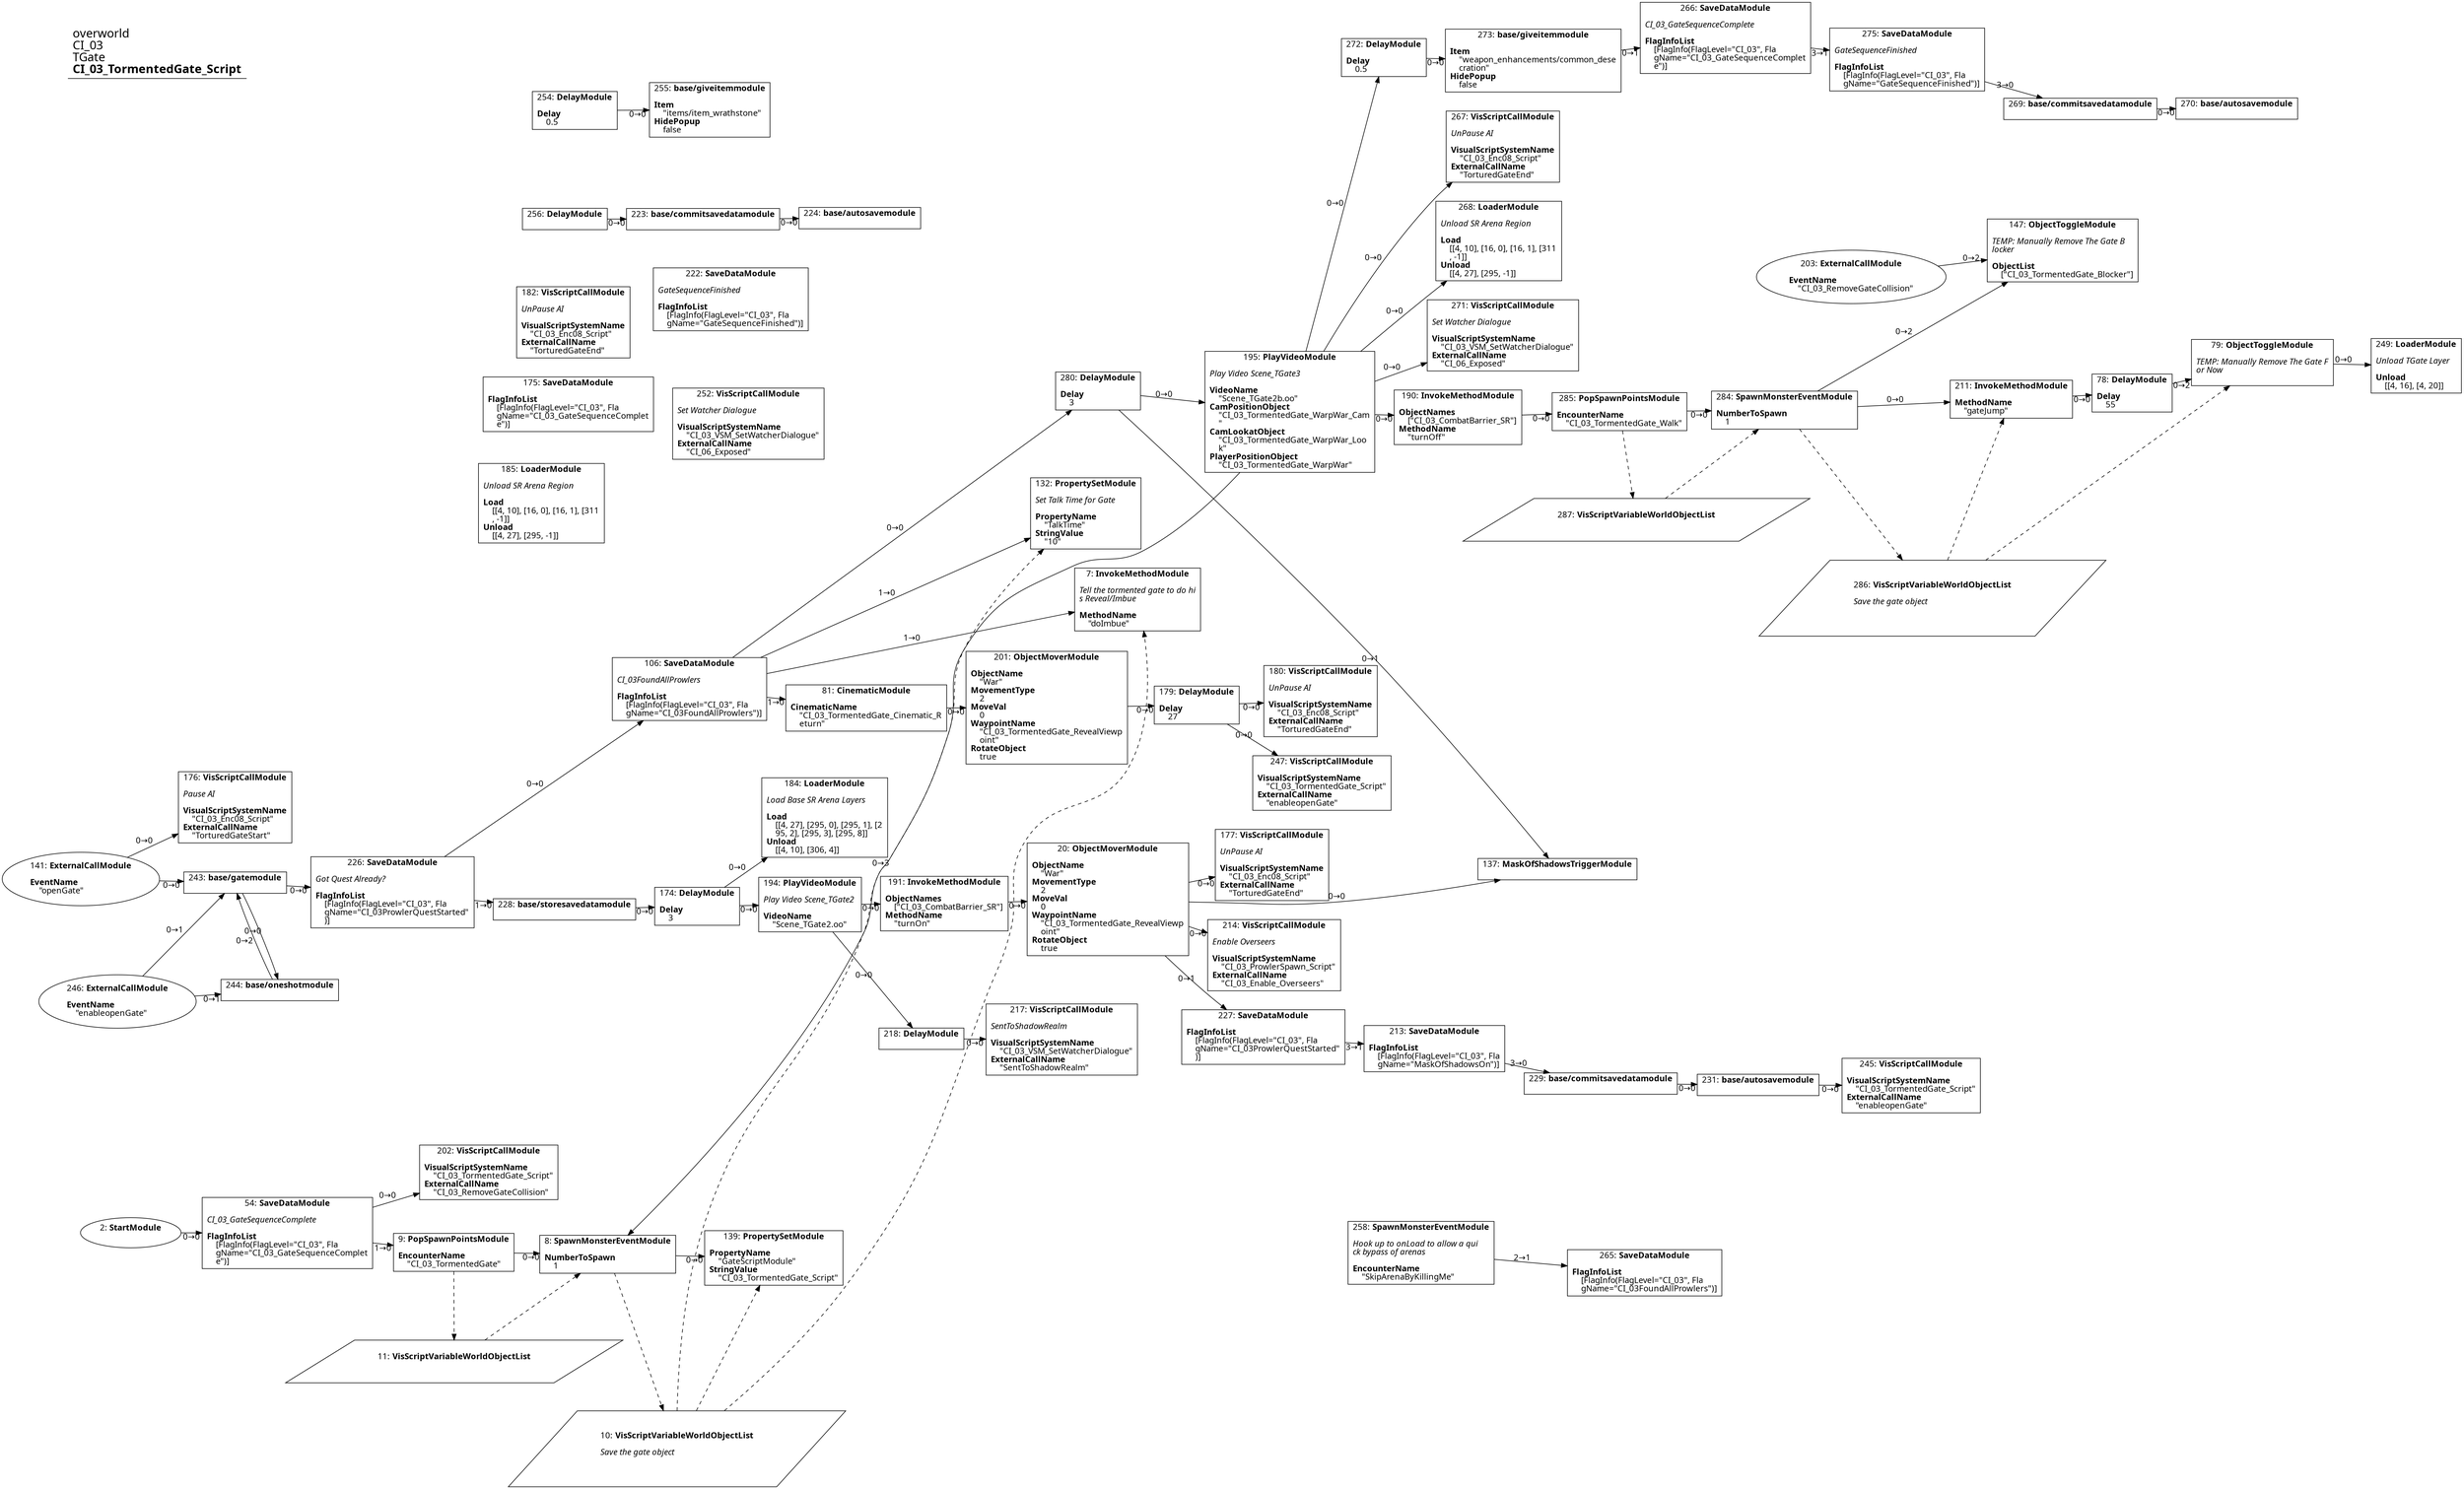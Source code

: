 digraph {
    layout = fdp;
    overlap = prism;
    sep = "+16";
    splines = spline;

    node [ shape = box ];

    graph [ fontname = "Segoe UI" ];
    node [ fontname = "Segoe UI" ];
    edge [ fontname = "Segoe UI" ];

    2 [ label = <2: <b>StartModule</b><br/><br/>> ];
    2 [ shape = oval ]
    2 [ pos = "-0.377,-0.048!" ];
    2 -> 54 [ label = "0→0" ];

    7 [ label = <7: <b>InvokeMethodModule</b><br/><br/><i>Tell the tormented gate to do hi<br align="left"/>s Reveal/Imbue<br align="left"/></i><br align="left"/><b>MethodName</b><br align="left"/>    &quot;doImbue&quot;<br align="left"/>> ];
    7 [ pos = "1.1630001,0.961!" ];
    10 -> 7 [ style = dashed ];

    8 [ label = <8: <b>SpawnMonsterEventModule</b><br/><br/><b>NumberToSpawn</b><br align="left"/>    1<br align="left"/>> ];
    8 [ pos = "0.305,-0.071!" ];
    8 -> 139 [ label = "0→0" ];
    8 -> 10 [ style = dashed ];
    11 -> 8 [ style = dashed ];

    9 [ label = <9: <b>PopSpawnPointsModule</b><br/><br/><b>EncounterName</b><br align="left"/>    &quot;CI_03_TormentedGate&quot;<br align="left"/>> ];
    9 [ pos = "0.024,-0.071!" ];
    9 -> 8 [ label = "0→0" ];
    9 -> 11 [ style = dashed ];

    10 [ label = <10: <b>VisScriptVariableWorldObjectList</b><br/><br/><i>Save the gate object<br align="left"/></i><br align="left"/>> ];
    10 [ shape = parallelogram ]
    10 [ pos = "0.46300003,-0.377!" ];

    11 [ label = <11: <b>VisScriptVariableWorldObjectList</b><br/><br/>> ];
    11 [ shape = parallelogram ]
    11 [ pos = "0.062000003,-0.245!" ];

    20 [ label = <20: <b>ObjectMoverModule</b><br/><br/><b>ObjectName</b><br align="left"/>    &quot;War&quot;<br align="left"/><b>MovementType</b><br align="left"/>    2<br align="left"/><b>MoveVal</b><br align="left"/>    0<br align="left"/><b>WaypointName</b><br align="left"/>    &quot;CI_03_TormentedGate_RevealViewp<br align="left"/>    oint&quot;<br align="left"/><b>RotateObject</b><br align="left"/>    true<br align="left"/>> ];
    20 [ pos = "1.0450001,0.47800002!" ];
    20 -> 177 [ label = "0→0" ];
    20 -> 137 [ label = "0→0" ];
    20 -> 214 [ label = "0→0" ];
    20 -> 227 [ label = "0→1" ];

    54 [ label = <54: <b>SaveDataModule</b><br/><br/><i>CI_03_GateSequenceComplete<br align="left"/></i><br align="left"/><b>FlagInfoList</b><br align="left"/>    [FlagInfo(FlagLevel=&quot;CI_03&quot;, Fla<br align="left"/>    gName=&quot;CI_03_GateSequenceComplet<br align="left"/>    e&quot;)]<br align="left"/>> ];
    54 [ pos = "-0.179,-0.048!" ];
    54 -> 9 [ label = "1→0" ];
    54 -> 202 [ label = "0→0" ];

    78 [ label = <78: <b>DelayModule</b><br/><br/><b>Delay</b><br align="left"/>    55<br align="left"/>> ];
    78 [ pos = "2.719,1.296!" ];
    78 -> 79 [ label = "0→2" ];

    79 [ label = <79: <b>ObjectToggleModule</b><br/><br/><i>TEMP: Manually Remove The Gate F<br align="left"/>or Now<br align="left"/></i><br align="left"/>> ];
    79 [ pos = "2.9190001,1.342!" ];
    79 -> 249 [ label = "0→0" ];
    286 -> 79 [ style = dashed ];

    81 [ label = <81: <b>CinematicModule</b><br/><br/><b>CinematicName</b><br align="left"/>    &quot;CI_03_TormentedGate_Cinematic_R<br align="left"/>    eturn&quot;<br align="left"/>> ];
    81 [ pos = "0.846,0.78800005!" ];
    81 -> 201 [ label = "0→0" ];

    106 [ label = <106: <b>SaveDataModule</b><br/><br/><i>CI_03FoundAllProwlers<br align="left"/></i><br align="left"/><b>FlagInfoList</b><br align="left"/>    [FlagInfo(FlagLevel=&quot;CI_03&quot;, Fla<br align="left"/>    gName=&quot;CI_03FoundAllProwlers&quot;)]<br align="left"/>> ];
    106 [ pos = "0.63000005,0.81100005!" ];
    106 -> 81 [ label = "1→0" ];
    106 -> 7 [ label = "1→0" ];
    106 -> 132 [ label = "1→0" ];
    106 -> 280 [ label = "0→0" ];

    132 [ label = <132: <b>PropertySetModule</b><br/><br/><i>Set Talk Time for Gate<br align="left"/></i><br align="left"/><b>PropertyName</b><br align="left"/>    &quot;TalkTime&quot;<br align="left"/><b>StringValue</b><br align="left"/>    &quot;10&quot;<br align="left"/>> ];
    132 [ pos = "1.087,1.09!" ];
    10 -> 132 [ style = dashed ];

    137 [ label = <137: <b>MaskOfShadowsTriggerModule</b><br/><br/>> ];
    137 [ pos = "1.6990001,0.568!" ];

    139 [ label = <139: <b>PropertySetModule</b><br/><br/><b>PropertyName</b><br align="left"/>    &quot;GateScriptModule&quot;<br align="left"/><b>StringValue</b><br align="left"/>    &quot;CI_03_TormentedGate_Script&quot;<br align="left"/>> ];
    139 [ pos = "0.62700003,-0.071!" ];
    10 -> 139 [ style = dashed ];

    141 [ label = <141: <b>ExternalCallModule</b><br/><br/><b>EventName</b><br align="left"/>    &quot;openGate&quot;<br align="left"/>> ];
    141 [ shape = oval ]
    141 [ pos = "-0.319,0.5!" ];
    141 -> 176 [ label = "0→0" ];
    141 -> 243 [ label = "0→0" ];

    147 [ label = <147: <b>ObjectToggleModule</b><br/><br/><i>TEMP: Manually Remove The Gate B<br align="left"/>locker<br align="left"/></i><br align="left"/><b>ObjectList</b><br align="left"/>    [&quot;CI_03_TormentedGate_Blocker&quot;]<br align="left"/>> ];
    147 [ pos = "2.549,1.531!" ];

    174 [ label = <174: <b>DelayModule</b><br/><br/><b>Delay</b><br align="left"/>    3<br align="left"/>> ];
    174 [ pos = "0.48400003,0.47800002!" ];
    174 -> 184 [ label = "0→0" ];
    174 -> 194 [ label = "0→0" ];

    175 [ label = <175: <b>SaveDataModule</b><br/><br/><b>FlagInfoList</b><br align="left"/>    [FlagInfo(FlagLevel=&quot;CI_03&quot;, Fla<br align="left"/>    gName=&quot;CI_03_GateSequenceComplet<br align="left"/>    e&quot;)]<br align="left"/>> ];
    175 [ pos = "0.25800002,1.3060001!" ];

    176 [ label = <176: <b>VisScriptCallModule</b><br/><br/><i>Pause AI<br align="left"/></i><br align="left"/><b>VisualScriptSystemName</b><br align="left"/>    &quot;CI_03_Enc08_Script&quot;<br align="left"/><b>ExternalCallName</b><br align="left"/>    &quot;TorturedGateStart&quot;<br align="left"/>> ];
    176 [ pos = "-0.057000004,0.586!" ];

    177 [ label = <177: <b>VisScriptCallModule</b><br/><br/><i>UnPause AI<br align="left"/></i><br align="left"/><b>VisualScriptSystemName</b><br align="left"/>    &quot;CI_03_Enc08_Script&quot;<br align="left"/><b>ExternalCallName</b><br align="left"/>    &quot;TorturedGateEnd&quot;<br align="left"/>> ];
    177 [ pos = "1.3110001,0.47800002!" ];

    179 [ label = <179: <b>DelayModule</b><br/><br/><b>Delay</b><br align="left"/>    27<br align="left"/>> ];
    179 [ pos = "1.2,0.78800005!" ];
    179 -> 180 [ label = "0→0" ];
    179 -> 247 [ label = "0→0" ];

    180 [ label = <180: <b>VisScriptCallModule</b><br/><br/><i>UnPause AI<br align="left"/></i><br align="left"/><b>VisualScriptSystemName</b><br align="left"/>    &quot;CI_03_Enc08_Script&quot;<br align="left"/><b>ExternalCallName</b><br align="left"/>    &quot;TorturedGateEnd&quot;<br align="left"/>> ];
    180 [ pos = "1.36,0.78800005!" ];

    182 [ label = <182: <b>VisScriptCallModule</b><br/><br/><i>UnPause AI<br align="left"/></i><br align="left"/><b>VisualScriptSystemName</b><br align="left"/>    &quot;CI_03_Enc08_Script&quot;<br align="left"/><b>ExternalCallName</b><br align="left"/>    &quot;TorturedGateEnd&quot;<br align="left"/>> ];
    182 [ pos = "0.26000002,1.376!" ];

    184 [ label = <184: <b>LoaderModule</b><br/><br/><i>Load Base SR Arena Layers<br align="left"/></i><br align="left"/><b>Load</b><br align="left"/>    [[4, 27], [295, 0], [295, 1], [2<br align="left"/>    95, 2], [295, 3], [295, 8]]<br align="left"/><b>Unload</b><br align="left"/>    [[4, 10], [306, 4]]<br align="left"/>> ];
    184 [ pos = "0.65500003,0.615!" ];

    185 [ label = <185: <b>LoaderModule</b><br/><br/><i>Unload SR Arena Region<br align="left"/></i><br align="left"/><b>Load</b><br align="left"/>    [[4, 10], [16, 0], [16, 1], [311<br align="left"/>    , -1]]<br align="left"/><b>Unload</b><br align="left"/>    [[4, 27], [295, -1]]<br align="left"/>> ];
    185 [ pos = "0.238,1.138!" ];

    190 [ label = <190: <b>InvokeMethodModule</b><br/><br/><b>ObjectNames</b><br align="left"/>    [&quot;CI_03_CombatBarrier_SR&quot;]<br align="left"/><b>MethodName</b><br align="left"/>    &quot;turnOff&quot;<br align="left"/>> ];
    190 [ pos = "1.677,1.297!" ];
    190 -> 285 [ label = "0→0" ];

    191 [ label = <191: <b>InvokeMethodModule</b><br/><br/><b>ObjectNames</b><br align="left"/>    [&quot;CI_03_CombatBarrier_SR&quot;]<br align="left"/><b>MethodName</b><br align="left"/>    &quot;turnOn&quot;<br align="left"/>> ];
    191 [ pos = "0.84700006,0.47800002!" ];
    191 -> 20 [ label = "0→0" ];

    194 [ label = <194: <b>PlayVideoModule</b><br/><br/><i>Play Video Scene_TGate2<br align="left"/></i><br align="left"/><b>VideoName</b><br align="left"/>    &quot;Scene_TGate2.oo&quot;<br align="left"/>> ];
    194 [ pos = "0.646,0.47800002!" ];
    194 -> 191 [ label = "0→0" ];
    194 -> 218 [ label = "0→0" ];

    195 [ label = <195: <b>PlayVideoModule</b><br/><br/><i>Play Video Scene_TGate3<br align="left"/></i><br align="left"/><b>VideoName</b><br align="left"/>    &quot;Scene_TGate2b.oo&quot;<br align="left"/><b>CamPositionObject</b><br align="left"/>    &quot;CI_03_TormentedGate_WarpWar_Cam<br align="left"/>    &quot;<br align="left"/><b>CamLookatObject</b><br align="left"/>    &quot;CI_03_TormentedGate_WarpWar_Loo<br align="left"/>    k&quot;<br align="left"/><b>PlayerPositionObject</b><br align="left"/>    &quot;CI_03_TormentedGate_WarpWar&quot;<br align="left"/>> ];
    195 [ pos = "1.4640001,1.296!" ];
    195 -> 190 [ label = "0→0" ];
    195 -> 271 [ label = "0→0" ];
    195 -> 268 [ label = "0→0" ];
    195 -> 267 [ label = "0→0" ];
    195 -> 272 [ label = "0→0" ];
    195 -> 8 [ label = "0→3" ];

    201 [ label = <201: <b>ObjectMoverModule</b><br/><br/><b>ObjectName</b><br align="left"/>    &quot;War&quot;<br align="left"/><b>MovementType</b><br align="left"/>    2<br align="left"/><b>MoveVal</b><br align="left"/>    0<br align="left"/><b>WaypointName</b><br align="left"/>    &quot;CI_03_TormentedGate_RevealViewp<br align="left"/>    oint&quot;<br align="left"/><b>RotateObject</b><br align="left"/>    true<br align="left"/>> ];
    201 [ pos = "1.0320001,0.78800005!" ];
    201 -> 179 [ label = "0→0" ];

    202 [ label = <202: <b>VisScriptCallModule</b><br/><br/><b>VisualScriptSystemName</b><br align="left"/>    &quot;CI_03_TormentedGate_Script&quot;<br align="left"/><b>ExternalCallName</b><br align="left"/>    &quot;CI_03_RemoveGateCollision&quot;<br align="left"/>> ];
    202 [ pos = "0.11100001,0.056!" ];

    203 [ label = <203: <b>ExternalCallModule</b><br/><br/><b>EventName</b><br align="left"/>    &quot;CI_03_RemoveGateCollision&quot;<br align="left"/>> ];
    203 [ shape = oval ]
    203 [ pos = "2.2470002,1.485!" ];
    203 -> 147 [ label = "0→2" ];

    211 [ label = <211: <b>InvokeMethodModule</b><br/><br/><b>MethodName</b><br align="left"/>    &quot;gateJump&quot;<br align="left"/>> ];
    211 [ pos = "2.505,1.296!" ];
    211 -> 78 [ label = "0→0" ];
    286 -> 211 [ style = dashed ];

    213 [ label = <213: <b>SaveDataModule</b><br/><br/><b>FlagInfoList</b><br align="left"/>    [FlagInfo(FlagLevel=&quot;CI_03&quot;, Fla<br align="left"/>    gName=&quot;MaskOfShadowsOn&quot;)]<br align="left"/>> ];
    213 [ pos = "1.5120001,0.30800003!" ];
    213 -> 229 [ label = "3→0" ];

    214 [ label = <214: <b>VisScriptCallModule</b><br/><br/><i>Enable Overseers<br align="left"/></i><br align="left"/><b>VisualScriptSystemName</b><br align="left"/>    &quot;CI_03_ProwlerSpawn_Script&quot;<br align="left"/><b>ExternalCallName</b><br align="left"/>    &quot;CI_03_Enable_Overseers&quot;<br align="left"/>> ];
    214 [ pos = "1.3080001,0.39600003!" ];

    217 [ label = <217: <b>VisScriptCallModule</b><br/><br/><i>SentToShadowRealm<br align="left"/></i><br align="left"/><b>VisualScriptSystemName</b><br align="left"/>    &quot;CI_03_VSM_SetWatcherDialogue&quot;<br align="left"/><b>ExternalCallName</b><br align="left"/>    &quot;SentToShadowRealm&quot;<br align="left"/>> ];
    217 [ pos = "1.028,0.286!" ];

    218 [ label = <218: <b>DelayModule</b><br/><br/>> ];
    218 [ pos = "0.85600007,0.286!" ];
    218 -> 217 [ label = "0→0" ];

    222 [ label = <222: <b>SaveDataModule</b><br/><br/><i>GateSequenceFinished<br align="left"/></i><br align="left"/><b>FlagInfoList</b><br align="left"/>    [FlagInfo(FlagLevel=&quot;CI_03&quot;, Fla<br align="left"/>    gName=&quot;GateSequenceFinished&quot;)]<br align="left"/>> ];
    222 [ pos = "0.503,1.4310001!" ];

    223 [ label = <223: <b>base/commitsavedatamodule</b><br/><br/>> ];
    223 [ pos = "0.45100003,1.5640001!" ];
    223 -> 224 [ label = "0→0" ];

    224 [ label = <224: <b>base/autosavemodule</b><br/><br/>> ];
    224 [ pos = "0.70400006,1.5640001!" ];

    226 [ label = <226: <b>SaveDataModule</b><br/><br/><i>Got Quest Already?<br align="left"/></i><br align="left"/><b>FlagInfoList</b><br align="left"/>    [FlagInfo(FlagLevel=&quot;CI_03&quot;, Fla<br align="left"/>    gName=&quot;CI_03ProwlerQuestStarted&quot;<br align="left"/>    )]<br align="left"/>> ];
    226 [ pos = "0.091000006,0.50100005!" ];
    226 -> 106 [ label = "0→0" ];
    226 -> 228 [ label = "1→0" ];

    227 [ label = <227: <b>SaveDataModule</b><br/><br/><b>FlagInfoList</b><br align="left"/>    [FlagInfo(FlagLevel=&quot;CI_03&quot;, Fla<br align="left"/>    gName=&quot;CI_03ProwlerQuestStarted&quot;<br align="left"/>    )]<br align="left"/>> ];
    227 [ pos = "1.302,0.33100003!" ];
    227 -> 213 [ label = "3→1" ];

    228 [ label = <228: <b>base/storesavedatamodule</b><br/><br/>> ];
    228 [ pos = "0.291,0.47800002!" ];
    228 -> 174 [ label = "0→0" ];

    229 [ label = <229: <b>base/commitsavedatamodule</b><br/><br/>> ];
    229 [ pos = "1.7140001,0.26200002!" ];
    229 -> 231 [ label = "0→0" ];

    231 [ label = <231: <b>base/autosavemodule</b><br/><br/>> ];
    231 [ pos = "1.937,0.26200002!" ];
    231 -> 245 [ label = "0→0" ];

    243 [ label = <243: <b>base/gatemodule</b><br/><br/>> ];
    243 [ pos = "-0.075,0.50100005!" ];
    243 -> 226 [ label = "0→0" ];
    243 -> 244 [ label = "0→0" ];

    244 [ label = <244: <b>base/oneshotmodule</b><br/><br/>> ];
    244 [ pos = "-0.07,0.33600003!" ];
    244 -> 243 [ label = "0→2" ];

    245 [ label = <245: <b>VisScriptCallModule</b><br/><br/><b>VisualScriptSystemName</b><br align="left"/>    &quot;CI_03_TormentedGate_Script&quot;<br align="left"/><b>ExternalCallName</b><br align="left"/>    &quot;enableopenGate&quot;<br align="left"/>> ];
    245 [ pos = "2.134,0.26200002!" ];

    246 [ label = <246: <b>ExternalCallModule</b><br/><br/><b>EventName</b><br align="left"/>    &quot;enableopenGate&quot;<br align="left"/>> ];
    246 [ shape = oval ]
    246 [ pos = "-0.324,0.312!" ];
    246 -> 243 [ label = "0→1" ];
    246 -> 244 [ label = "0→1" ];

    247 [ label = <247: <b>VisScriptCallModule</b><br/><br/><b>VisualScriptSystemName</b><br align="left"/>    &quot;CI_03_TormentedGate_Script&quot;<br align="left"/><b>ExternalCallName</b><br align="left"/>    &quot;enableopenGate&quot;<br align="left"/>> ];
    247 [ pos = "1.363,0.67700005!" ];

    249 [ label = <249: <b>LoaderModule</b><br/><br/><i>Unload TGate Layer<br align="left"/></i><br align="left"/><b>Unload</b><br align="left"/>    [[4, 16], [4, 20]]<br align="left"/>> ];
    249 [ pos = "3.1390002,1.342!" ];

    252 [ label = <252: <b>VisScriptCallModule</b><br/><br/><i>Set Watcher Dialogue<br align="left"/></i><br align="left"/><b>VisualScriptSystemName</b><br align="left"/>    &quot;CI_03_VSM_SetWatcherDialogue&quot;<br align="left"/><b>ExternalCallName</b><br align="left"/>    &quot;CI_06_Exposed&quot;<br align="left"/>> ];
    252 [ pos = "0.499,1.263!" ];

    254 [ label = <254: <b>DelayModule</b><br/><br/><b>Delay</b><br align="left"/>    0.5<br align="left"/>> ];
    254 [ pos = "0.263,1.738!" ];
    254 -> 255 [ label = "0→0" ];

    255 [ label = <255: <b>base/giveitemmodule</b><br/><br/><b>Item</b><br align="left"/>    &quot;items/item_wrathstone&quot;<br align="left"/><b>HidePopup</b><br align="left"/>    false<br align="left"/>> ];
    255 [ pos = "0.47000003,1.738!" ];

    256 [ label = <256: <b>DelayModule</b><br/><br/>> ];
    256 [ pos = "0.263,1.5640001!" ];
    256 -> 223 [ label = "0→0" ];

    258 [ label = <258: <b>SpawnMonsterEventModule</b><br/><br/><i>Hook up to onLoad to allow a qui<br align="left"/>ck bypass of arenas<br align="left"/></i><br align="left"/><b>EncounterName</b><br align="left"/>    &quot;SkipArenaByKillingMe&quot;<br align="left"/>> ];
    258 [ pos = "1.4970001,-0.019000001!" ];
    258 -> 265 [ label = "2→1" ];

    265 [ label = <265: <b>SaveDataModule</b><br/><br/><b>FlagInfoList</b><br align="left"/>    [FlagInfo(FlagLevel=&quot;CI_03&quot;, Fla<br align="left"/>    gName=&quot;CI_03FoundAllProwlers&quot;)]<br align="left"/>> ];
    265 [ pos = "1.7950001,-0.043!" ];

    266 [ label = <266: <b>SaveDataModule</b><br/><br/><i>CI_03_GateSequenceComplete<br align="left"/></i><br align="left"/><b>FlagInfoList</b><br align="left"/>    [FlagInfo(FlagLevel=&quot;CI_03&quot;, Fla<br align="left"/>    gName=&quot;CI_03_GateSequenceComplet<br align="left"/>    e&quot;)]<br align="left"/>> ];
    266 [ pos = "2.092,1.8320001!" ];
    266 -> 275 [ label = "3→1" ];

    267 [ label = <267: <b>VisScriptCallModule</b><br/><br/><i>UnPause AI<br align="left"/></i><br align="left"/><b>VisualScriptSystemName</b><br align="left"/>    &quot;CI_03_Enc08_Script&quot;<br align="left"/><b>ExternalCallName</b><br align="left"/>    &quot;TorturedGateEnd&quot;<br align="left"/>> ];
    267 [ pos = "1.7370001,1.603!" ];

    268 [ label = <268: <b>LoaderModule</b><br/><br/><i>Unload SR Arena Region<br align="left"/></i><br align="left"/><b>Load</b><br align="left"/>    [[4, 10], [16, 0], [16, 1], [311<br align="left"/>    , -1]]<br align="left"/><b>Unload</b><br align="left"/>    [[4, 27], [295, -1]]<br align="left"/>> ];
    268 [ pos = "1.7340001,1.516!" ];

    269 [ label = <269: <b>base/commitsavedatamodule</b><br/><br/>> ];
    269 [ pos = "2.496,1.7620001!" ];
    269 -> 270 [ label = "0→0" ];

    270 [ label = <270: <b>base/autosavemodule</b><br/><br/>> ];
    270 [ pos = "2.71,1.7620001!" ];

    271 [ label = <271: <b>VisScriptCallModule</b><br/><br/><i>Set Watcher Dialogue<br align="left"/></i><br align="left"/><b>VisualScriptSystemName</b><br align="left"/>    &quot;CI_03_VSM_SetWatcherDialogue&quot;<br align="left"/><b>ExternalCallName</b><br align="left"/>    &quot;CI_06_Exposed&quot;<br align="left"/>> ];
    271 [ pos = "1.7390001,1.4000001!" ];

    272 [ label = <272: <b>DelayModule</b><br/><br/><b>Delay</b><br align="left"/>    0.5<br align="left"/>> ];
    272 [ pos = "1.7390001,1.8090001!" ];
    272 -> 273 [ label = "0→0" ];

    273 [ label = <273: <b>base/giveitemmodule</b><br/><br/><b>Item</b><br align="left"/>    &quot;weapon_enhancements/common_dese<br align="left"/>    cration&quot;<br align="left"/><b>HidePopup</b><br align="left"/>    false<br align="left"/>> ];
    273 [ pos = "1.9120001,1.8090001!" ];
    273 -> 266 [ label = "0→1" ];

    275 [ label = <275: <b>SaveDataModule</b><br/><br/><i>GateSequenceFinished<br align="left"/></i><br align="left"/><b>FlagInfoList</b><br align="left"/>    [FlagInfo(FlagLevel=&quot;CI_03&quot;, Fla<br align="left"/>    gName=&quot;GateSequenceFinished&quot;)]<br align="left"/>> ];
    275 [ pos = "2.305,1.8090001!" ];
    275 -> 269 [ label = "3→0" ];

    280 [ label = <280: <b>DelayModule</b><br/><br/><b>Delay</b><br align="left"/>    3<br align="left"/>> ];
    280 [ pos = "1.1190001,1.296!" ];
    280 -> 195 [ label = "0→0" ];
    280 -> 137 [ label = "0→1" ];

    284 [ label = <284: <b>SpawnMonsterEventModule</b><br/><br/><b>NumberToSpawn</b><br align="left"/>    1<br align="left"/>> ];
    284 [ pos = "2.14,1.296!" ];
    284 -> 147 [ label = "0→2" ];
    284 -> 211 [ label = "0→0" ];
    284 -> 286 [ style = dashed ];
    287 -> 284 [ style = dashed ];

    285 [ label = <285: <b>PopSpawnPointsModule</b><br/><br/><b>EncounterName</b><br align="left"/>    &quot;CI_03_TormentedGate_Walk&quot;<br align="left"/>> ];
    285 [ pos = "1.9030001,1.296!" ];
    285 -> 284 [ label = "0→0" ];
    285 -> 287 [ style = dashed ];

    286 [ label = <286: <b>VisScriptVariableWorldObjectList</b><br/><br/><i>Save the gate object<br align="left"/></i><br align="left"/>> ];
    286 [ shape = parallelogram ]
    286 [ pos = "2.365,0.994!" ];

    287 [ label = <287: <b>VisScriptVariableWorldObjectList</b><br/><br/>> ];
    287 [ shape = parallelogram ]
    287 [ pos = "1.9160001,1.115!" ];

    title [ pos = "-0.37800002,1.8330001!" ];
    title [ shape = underline ];
    title [ label = <<font point-size="20">overworld<br align="left"/>CI_03<br align="left"/>TGate<br align="left"/><b>CI_03_TormentedGate_Script</b><br align="left"/></font>> ];
}
